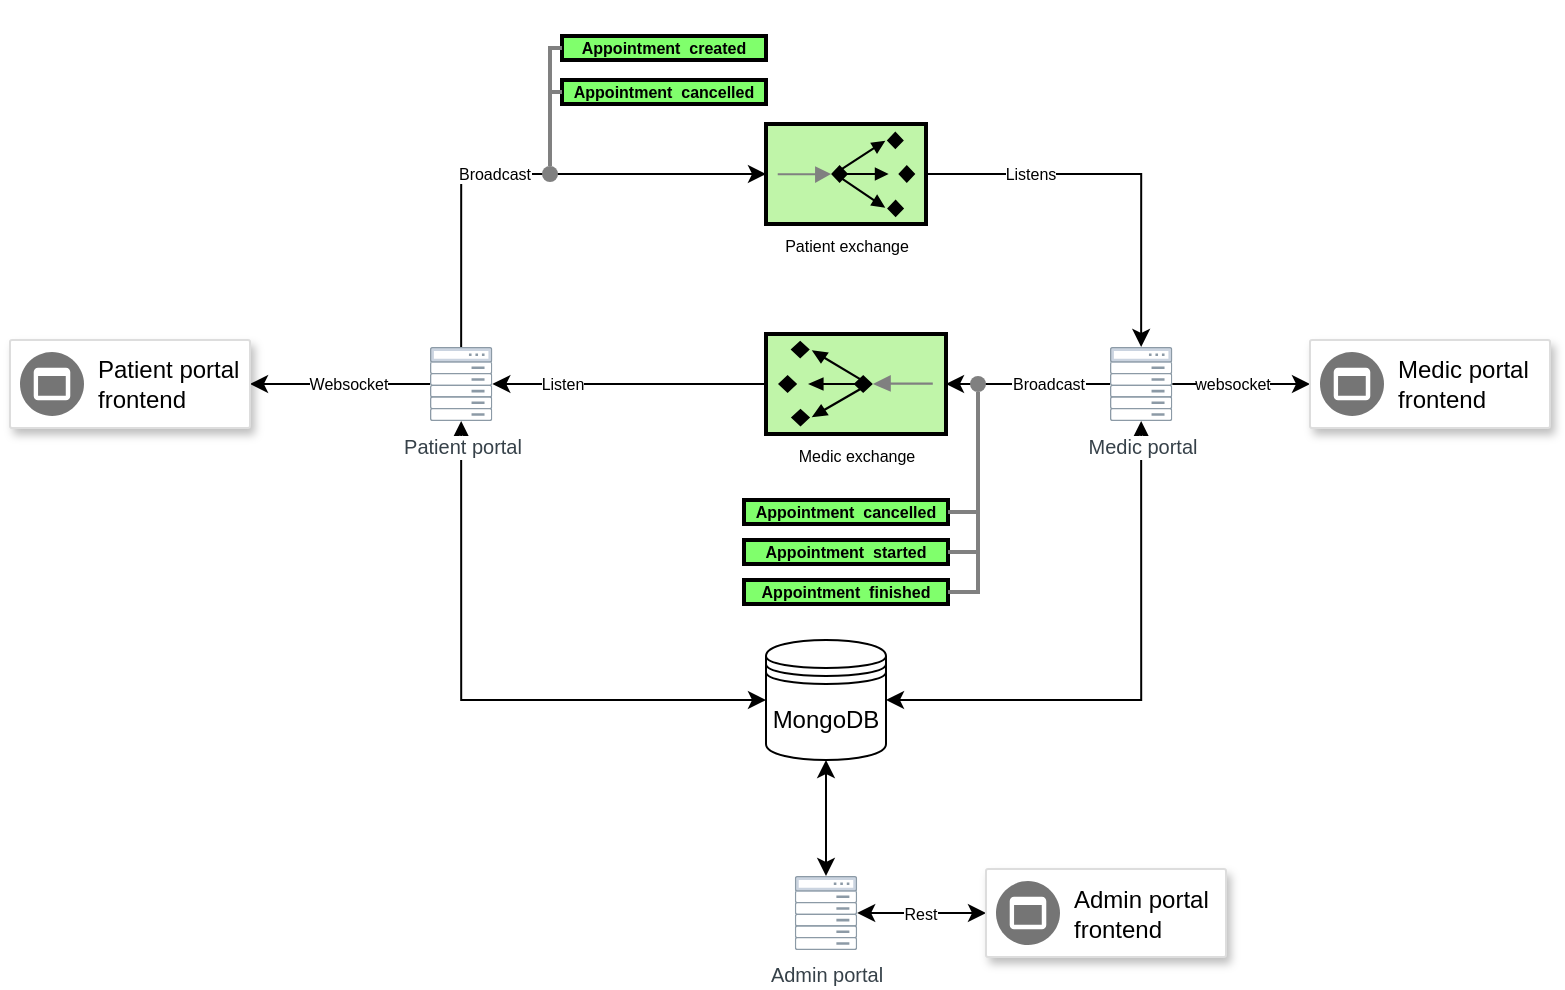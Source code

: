 <mxfile version="21.1.2" type="device">
  <diagram name="Page-1" id="2xuxi8P6u2NM2q9ywe14">
    <mxGraphModel dx="2908" dy="1198" grid="1" gridSize="10" guides="1" tooltips="1" connect="1" arrows="1" fold="1" page="1" pageScale="1" pageWidth="850" pageHeight="1100" math="0" shadow="0">
      <root>
        <mxCell id="0" />
        <mxCell id="1" parent="0" />
        <mxCell id="H2cxrr6tU9Rh5rbVBMr4-10" style="edgeStyle=orthogonalEdgeStyle;rounded=0;orthogonalLoop=1;jettySize=auto;html=1;entryX=0;entryY=0.5;entryDx=0;entryDy=0;entryPerimeter=0;exitX=0.5;exitY=0;exitDx=0;exitDy=0;" edge="1" parent="1" source="H2cxrr6tU9Rh5rbVBMr4-55" target="H2cxrr6tU9Rh5rbVBMr4-9">
          <mxGeometry relative="1" as="geometry">
            <mxPoint x="-600" y="182" as="sourcePoint" />
          </mxGeometry>
        </mxCell>
        <mxCell id="H2cxrr6tU9Rh5rbVBMr4-11" value="Broadcast" style="edgeLabel;html=1;align=center;verticalAlign=middle;resizable=0;points=[];fontSize=8;" vertex="1" connectable="0" parent="H2cxrr6tU9Rh5rbVBMr4-10">
          <mxGeometry x="-0.311" y="1" relative="1" as="geometry">
            <mxPoint x="17" y="-4" as="offset" />
          </mxGeometry>
        </mxCell>
        <mxCell id="H2cxrr6tU9Rh5rbVBMr4-34" style="edgeStyle=orthogonalEdgeStyle;rounded=0;orthogonalLoop=1;jettySize=auto;html=1;exitX=0;exitY=0.5;exitDx=0;exitDy=0;entryX=1;entryY=0.5;entryDx=0;entryDy=0;" edge="1" parent="1" source="H2cxrr6tU9Rh5rbVBMr4-55" target="H2cxrr6tU9Rh5rbVBMr4-32">
          <mxGeometry relative="1" as="geometry">
            <mxPoint x="-630" y="212" as="sourcePoint" />
          </mxGeometry>
        </mxCell>
        <mxCell id="H2cxrr6tU9Rh5rbVBMr4-35" value="Websocket" style="edgeLabel;html=1;align=center;verticalAlign=middle;resizable=0;points=[];fontSize=8;" vertex="1" connectable="0" parent="H2cxrr6tU9Rh5rbVBMr4-34">
          <mxGeometry x="0.112" y="1" relative="1" as="geometry">
            <mxPoint x="9" y="-1" as="offset" />
          </mxGeometry>
        </mxCell>
        <mxCell id="H2cxrr6tU9Rh5rbVBMr4-54" style="edgeStyle=orthogonalEdgeStyle;rounded=0;orthogonalLoop=1;jettySize=auto;html=1;exitX=0.5;exitY=1;exitDx=0;exitDy=0;entryX=0;entryY=0.5;entryDx=0;entryDy=0;startArrow=classic;startFill=1;" edge="1" parent="1" source="H2cxrr6tU9Rh5rbVBMr4-55" target="H2cxrr6tU9Rh5rbVBMr4-51">
          <mxGeometry relative="1" as="geometry">
            <mxPoint x="-600" y="242" as="sourcePoint" />
          </mxGeometry>
        </mxCell>
        <mxCell id="H2cxrr6tU9Rh5rbVBMr4-22" style="edgeStyle=orthogonalEdgeStyle;rounded=0;orthogonalLoop=1;jettySize=auto;html=1;exitX=0;exitY=0.5;exitDx=0;exitDy=0;" edge="1" parent="1" source="H2cxrr6tU9Rh5rbVBMr4-56" target="H2cxrr6tU9Rh5rbVBMr4-7">
          <mxGeometry relative="1" as="geometry">
            <mxPoint x="-282" y="212" as="sourcePoint" />
          </mxGeometry>
        </mxCell>
        <mxCell id="H2cxrr6tU9Rh5rbVBMr4-23" value="Broadcast" style="edgeLabel;html=1;align=center;verticalAlign=middle;resizable=0;points=[];fontSize=8;" vertex="1" connectable="0" parent="H2cxrr6tU9Rh5rbVBMr4-22">
          <mxGeometry x="-0.558" relative="1" as="geometry">
            <mxPoint x="-13" as="offset" />
          </mxGeometry>
        </mxCell>
        <mxCell id="H2cxrr6tU9Rh5rbVBMr4-38" style="edgeStyle=orthogonalEdgeStyle;rounded=0;orthogonalLoop=1;jettySize=auto;html=1;exitX=1;exitY=0.5;exitDx=0;exitDy=0;" edge="1" parent="1" source="H2cxrr6tU9Rh5rbVBMr4-56" target="H2cxrr6tU9Rh5rbVBMr4-36">
          <mxGeometry relative="1" as="geometry">
            <mxPoint x="-222" y="212" as="sourcePoint" />
          </mxGeometry>
        </mxCell>
        <mxCell id="H2cxrr6tU9Rh5rbVBMr4-39" value="websocket" style="edgeLabel;html=1;align=center;verticalAlign=middle;resizable=0;points=[];fontSize=8;" vertex="1" connectable="0" parent="H2cxrr6tU9Rh5rbVBMr4-38">
          <mxGeometry x="-0.248" relative="1" as="geometry">
            <mxPoint x="4" as="offset" />
          </mxGeometry>
        </mxCell>
        <mxCell id="H2cxrr6tU9Rh5rbVBMr4-53" style="edgeStyle=orthogonalEdgeStyle;rounded=0;orthogonalLoop=1;jettySize=auto;html=1;exitX=0.5;exitY=1;exitDx=0;exitDy=0;entryX=1;entryY=0.5;entryDx=0;entryDy=0;startArrow=classic;startFill=1;" edge="1" parent="1" source="H2cxrr6tU9Rh5rbVBMr4-56" target="H2cxrr6tU9Rh5rbVBMr4-51">
          <mxGeometry relative="1" as="geometry">
            <mxPoint x="-252" y="242" as="sourcePoint" />
          </mxGeometry>
        </mxCell>
        <mxCell id="H2cxrr6tU9Rh5rbVBMr4-42" style="edgeStyle=orthogonalEdgeStyle;rounded=0;orthogonalLoop=1;jettySize=auto;html=1;exitX=1;exitY=0.5;exitDx=0;exitDy=0;entryX=0;entryY=0.5;entryDx=0;entryDy=0;startArrow=classic;startFill=1;" edge="1" parent="1" source="H2cxrr6tU9Rh5rbVBMr4-57" target="H2cxrr6tU9Rh5rbVBMr4-40">
          <mxGeometry relative="1" as="geometry">
            <mxPoint x="-382" y="480" as="sourcePoint" />
          </mxGeometry>
        </mxCell>
        <mxCell id="H2cxrr6tU9Rh5rbVBMr4-43" value="Rest" style="edgeLabel;html=1;align=center;verticalAlign=middle;resizable=0;points=[];fontSize=8;" vertex="1" connectable="0" parent="H2cxrr6tU9Rh5rbVBMr4-42">
          <mxGeometry x="0.073" y="-1" relative="1" as="geometry">
            <mxPoint x="-3" y="-1" as="offset" />
          </mxGeometry>
        </mxCell>
        <mxCell id="H2cxrr6tU9Rh5rbVBMr4-52" style="edgeStyle=orthogonalEdgeStyle;rounded=0;orthogonalLoop=1;jettySize=auto;html=1;exitX=0.5;exitY=0;exitDx=0;exitDy=0;entryX=0.5;entryY=1;entryDx=0;entryDy=0;startArrow=classic;startFill=1;" edge="1" parent="1" source="H2cxrr6tU9Rh5rbVBMr4-57" target="H2cxrr6tU9Rh5rbVBMr4-51">
          <mxGeometry relative="1" as="geometry">
            <mxPoint x="-412" y="450" as="sourcePoint" />
          </mxGeometry>
        </mxCell>
        <mxCell id="H2cxrr6tU9Rh5rbVBMr4-20" style="edgeStyle=orthogonalEdgeStyle;rounded=0;orthogonalLoop=1;jettySize=auto;html=1;exitX=1;exitY=0.5;exitDx=0;exitDy=0;exitPerimeter=0;" edge="1" parent="1" source="H2cxrr6tU9Rh5rbVBMr4-7" target="H2cxrr6tU9Rh5rbVBMr4-55">
          <mxGeometry relative="1" as="geometry">
            <mxPoint x="-570" y="212" as="targetPoint" />
          </mxGeometry>
        </mxCell>
        <mxCell id="H2cxrr6tU9Rh5rbVBMr4-21" value="Listen" style="edgeLabel;html=1;align=center;verticalAlign=middle;resizable=0;points=[];fontSize=8;" vertex="1" connectable="0" parent="H2cxrr6tU9Rh5rbVBMr4-20">
          <mxGeometry x="0.489" relative="1" as="geometry">
            <mxPoint as="offset" />
          </mxGeometry>
        </mxCell>
        <mxCell id="H2cxrr6tU9Rh5rbVBMr4-7" value="Medic exchange" style="fillColor=#c0f5a9;dashed=0;outlineConnect=0;strokeWidth=2;html=1;align=center;fontSize=8;verticalLabelPosition=bottom;verticalAlign=top;shape=mxgraph.eip.message_dispatcher;direction=west;" vertex="1" parent="1">
          <mxGeometry x="-442" y="187" width="90" height="50" as="geometry" />
        </mxCell>
        <mxCell id="H2cxrr6tU9Rh5rbVBMr4-18" style="edgeStyle=orthogonalEdgeStyle;rounded=0;orthogonalLoop=1;jettySize=auto;html=1;exitX=1;exitY=0.5;exitDx=0;exitDy=0;exitPerimeter=0;entryX=0.5;entryY=0;entryDx=0;entryDy=0;" edge="1" parent="1" source="H2cxrr6tU9Rh5rbVBMr4-9" target="H2cxrr6tU9Rh5rbVBMr4-56">
          <mxGeometry relative="1" as="geometry">
            <mxPoint x="-252" y="182" as="targetPoint" />
          </mxGeometry>
        </mxCell>
        <mxCell id="H2cxrr6tU9Rh5rbVBMr4-19" value="Listens" style="edgeLabel;html=1;align=center;verticalAlign=middle;resizable=0;points=[];fontSize=8;" vertex="1" connectable="0" parent="H2cxrr6tU9Rh5rbVBMr4-18">
          <mxGeometry x="-0.091" relative="1" as="geometry">
            <mxPoint x="-36" as="offset" />
          </mxGeometry>
        </mxCell>
        <mxCell id="H2cxrr6tU9Rh5rbVBMr4-9" value="Patient exchange" style="fillColor=#c0f5a9;dashed=0;outlineConnect=0;strokeWidth=2;html=1;align=center;fontSize=8;verticalLabelPosition=bottom;verticalAlign=top;shape=mxgraph.eip.message_dispatcher;direction=east;" vertex="1" parent="1">
          <mxGeometry x="-442" y="82" width="80" height="50" as="geometry" />
        </mxCell>
        <mxCell id="H2cxrr6tU9Rh5rbVBMr4-17" value="" style="group" vertex="1" connectable="0" parent="1">
          <mxGeometry x="-560" y="20" width="118" height="52" as="geometry" />
        </mxCell>
        <mxCell id="H2cxrr6tU9Rh5rbVBMr4-14" value="Appointment&amp;nbsp; created" style="strokeWidth=2;dashed=0;align=center;fontSize=8;shape=rect;fillColor=#80FF6C;fontStyle=1;whiteSpace=wrap;html=1;" vertex="1" parent="H2cxrr6tU9Rh5rbVBMr4-17">
          <mxGeometry x="16" y="18" width="102" height="12" as="geometry" />
        </mxCell>
        <mxCell id="H2cxrr6tU9Rh5rbVBMr4-15" value="Appointment&amp;nbsp; cancelled" style="strokeWidth=2;dashed=0;align=center;fontSize=8;shape=rect;fillColor=#80FF6C;fontStyle=1;whiteSpace=wrap;html=1;" vertex="1" parent="H2cxrr6tU9Rh5rbVBMr4-17">
          <mxGeometry x="16" y="40" width="102" height="12" as="geometry" />
        </mxCell>
        <mxCell id="H2cxrr6tU9Rh5rbVBMr4-32" value="" style="strokeColor=#dddddd;shadow=1;strokeWidth=1;rounded=1;absoluteArcSize=1;arcSize=2;" vertex="1" parent="1">
          <mxGeometry x="-820" y="190" width="120" height="44" as="geometry" />
        </mxCell>
        <mxCell id="H2cxrr6tU9Rh5rbVBMr4-33" value="Patient portal &lt;br&gt;frontend" style="sketch=0;dashed=0;connectable=0;html=1;fillColor=#757575;strokeColor=none;shape=mxgraph.gcp2.frontend_platform_services;part=1;labelPosition=right;verticalLabelPosition=middle;align=left;verticalAlign=middle;spacingLeft=5;fontSize=12;" vertex="1" parent="H2cxrr6tU9Rh5rbVBMr4-32">
          <mxGeometry y="0.5" width="32" height="32" relative="1" as="geometry">
            <mxPoint x="5" y="-16" as="offset" />
          </mxGeometry>
        </mxCell>
        <mxCell id="H2cxrr6tU9Rh5rbVBMr4-36" value="" style="strokeColor=#dddddd;shadow=1;strokeWidth=1;rounded=1;absoluteArcSize=1;arcSize=2;" vertex="1" parent="1">
          <mxGeometry x="-170" y="190" width="120" height="44" as="geometry" />
        </mxCell>
        <mxCell id="H2cxrr6tU9Rh5rbVBMr4-37" value="Medic portal &lt;br&gt;frontend" style="sketch=0;dashed=0;connectable=0;html=1;fillColor=#757575;strokeColor=none;shape=mxgraph.gcp2.frontend_platform_services;part=1;labelPosition=right;verticalLabelPosition=middle;align=left;verticalAlign=middle;spacingLeft=5;fontSize=12;" vertex="1" parent="H2cxrr6tU9Rh5rbVBMr4-36">
          <mxGeometry y="0.5" width="32" height="32" relative="1" as="geometry">
            <mxPoint x="5" y="-16" as="offset" />
          </mxGeometry>
        </mxCell>
        <mxCell id="H2cxrr6tU9Rh5rbVBMr4-40" value="" style="strokeColor=#dddddd;shadow=1;strokeWidth=1;rounded=1;absoluteArcSize=1;arcSize=2;" vertex="1" parent="1">
          <mxGeometry x="-332" y="454.5" width="120" height="44" as="geometry" />
        </mxCell>
        <mxCell id="H2cxrr6tU9Rh5rbVBMr4-41" value="Admin portal&lt;br&gt;frontend" style="sketch=0;dashed=0;connectable=0;html=1;fillColor=#757575;strokeColor=none;shape=mxgraph.gcp2.frontend_platform_services;part=1;labelPosition=right;verticalLabelPosition=middle;align=left;verticalAlign=middle;spacingLeft=5;fontSize=12;" vertex="1" parent="H2cxrr6tU9Rh5rbVBMr4-40">
          <mxGeometry y="0.5" width="32" height="32" relative="1" as="geometry">
            <mxPoint x="5" y="-16" as="offset" />
          </mxGeometry>
        </mxCell>
        <mxCell id="H2cxrr6tU9Rh5rbVBMr4-25" value="" style="strokeWidth=2;dashed=0;align=center;fontSize=8;shape=ellipse;fillColor=#808080;strokeColor=none;" vertex="1" parent="1">
          <mxGeometry x="-340" y="208" width="8" height="8" as="geometry" />
        </mxCell>
        <mxCell id="H2cxrr6tU9Rh5rbVBMr4-26" value="Appointment&amp;nbsp; cancelled" style="strokeWidth=2;dashed=0;align=center;fontSize=8;shape=rect;fillColor=#80FF6C;fontStyle=1;whiteSpace=wrap;html=1;" vertex="1" parent="1">
          <mxGeometry x="-453" y="270" width="102" height="12" as="geometry" />
        </mxCell>
        <mxCell id="H2cxrr6tU9Rh5rbVBMr4-27" value="" style="edgeStyle=orthogonalEdgeStyle;rounded=0;exitX=1;exitY=0.5;endArrow=none;dashed=0;html=1;strokeColor=#808080;strokeWidth=2;exitDx=0;exitDy=0;" edge="1" parent="1" source="H2cxrr6tU9Rh5rbVBMr4-26" target="H2cxrr6tU9Rh5rbVBMr4-25">
          <mxGeometry relative="1" as="geometry" />
        </mxCell>
        <mxCell id="H2cxrr6tU9Rh5rbVBMr4-28" value="Appointment&amp;nbsp; started" style="strokeWidth=2;dashed=0;align=center;fontSize=8;shape=rect;fillColor=#80FF6C;fontStyle=1;whiteSpace=wrap;html=1;" vertex="1" parent="1">
          <mxGeometry x="-453" y="290" width="102" height="12" as="geometry" />
        </mxCell>
        <mxCell id="H2cxrr6tU9Rh5rbVBMr4-29" value="" style="edgeStyle=orthogonalEdgeStyle;rounded=0;exitX=1;exitY=0.5;endArrow=none;dashed=0;html=1;strokeColor=#808080;strokeWidth=2;exitDx=0;exitDy=0;entryX=0.5;entryY=1;entryDx=0;entryDy=0;" edge="1" parent="1" source="H2cxrr6tU9Rh5rbVBMr4-28" target="H2cxrr6tU9Rh5rbVBMr4-25">
          <mxGeometry relative="1" as="geometry">
            <mxPoint x="-340" y="288" as="sourcePoint" />
            <mxPoint x="-350" y="276" as="targetPoint" />
          </mxGeometry>
        </mxCell>
        <mxCell id="H2cxrr6tU9Rh5rbVBMr4-30" value="Appointment&amp;nbsp; finished" style="strokeWidth=2;dashed=0;align=center;fontSize=8;shape=rect;fillColor=#80FF6C;fontStyle=1;whiteSpace=wrap;html=1;" vertex="1" parent="1">
          <mxGeometry x="-453" y="310" width="102" height="12" as="geometry" />
        </mxCell>
        <mxCell id="H2cxrr6tU9Rh5rbVBMr4-31" value="" style="edgeStyle=orthogonalEdgeStyle;rounded=0;exitX=1;exitY=0.5;endArrow=none;dashed=0;html=1;strokeColor=#808080;strokeWidth=2;exitDx=0;exitDy=0;entryX=0.5;entryY=1;entryDx=0;entryDy=0;" edge="1" parent="1" source="H2cxrr6tU9Rh5rbVBMr4-30" target="H2cxrr6tU9Rh5rbVBMr4-25">
          <mxGeometry relative="1" as="geometry">
            <mxPoint x="-330" y="312" as="sourcePoint" />
            <mxPoint x="-340" y="278" as="targetPoint" />
          </mxGeometry>
        </mxCell>
        <mxCell id="H2cxrr6tU9Rh5rbVBMr4-13" value="" style="strokeWidth=2;dashed=0;align=center;fontSize=8;shape=ellipse;fillColor=#808080;strokeColor=none;" vertex="1" parent="1">
          <mxGeometry x="-554" y="103" width="8" height="8" as="geometry" />
        </mxCell>
        <mxCell id="H2cxrr6tU9Rh5rbVBMr4-12" value="" style="edgeStyle=orthogonalEdgeStyle;rounded=0;exitX=0;exitY=0.5;endArrow=none;dashed=0;html=1;strokeColor=#808080;strokeWidth=2;" edge="1" source="H2cxrr6tU9Rh5rbVBMr4-14" target="H2cxrr6tU9Rh5rbVBMr4-13" parent="1">
          <mxGeometry relative="1" as="geometry">
            <Array as="points">
              <mxPoint x="-550" y="44" />
            </Array>
          </mxGeometry>
        </mxCell>
        <mxCell id="H2cxrr6tU9Rh5rbVBMr4-16" value="" style="edgeStyle=orthogonalEdgeStyle;rounded=0;exitX=0;exitY=0.5;endArrow=none;dashed=0;html=1;strokeColor=#808080;strokeWidth=2;exitDx=0;exitDy=0;entryX=0.5;entryY=0;entryDx=0;entryDy=0;" edge="1" parent="1" source="H2cxrr6tU9Rh5rbVBMr4-15" target="H2cxrr6tU9Rh5rbVBMr4-13">
          <mxGeometry relative="1" as="geometry">
            <mxPoint x="-570" y="158" as="sourcePoint" />
            <mxPoint x="-580" y="146" as="targetPoint" />
            <Array as="points">
              <mxPoint x="-550" y="66" />
            </Array>
          </mxGeometry>
        </mxCell>
        <mxCell id="H2cxrr6tU9Rh5rbVBMr4-51" value="MongoDB" style="shape=datastore;whiteSpace=wrap;html=1;" vertex="1" parent="1">
          <mxGeometry x="-442" y="340" width="60" height="60" as="geometry" />
        </mxCell>
        <mxCell id="H2cxrr6tU9Rh5rbVBMr4-55" value="Patient portal" style="image;aspect=fixed;perimeter=ellipsePerimeter;html=1;align=center;fontSize=10;verticalAlign=top;fontColor=#364149;shadow=0;dashed=0;image=img/lib/cumulus/rack_bare_metal.svg;" vertex="1" parent="1">
          <mxGeometry x="-610" y="193.5" width="31.16" height="37" as="geometry" />
        </mxCell>
        <mxCell id="H2cxrr6tU9Rh5rbVBMr4-56" value="Medic portal" style="image;aspect=fixed;perimeter=ellipsePerimeter;html=1;align=center;fontSize=10;verticalAlign=top;fontColor=#364149;shadow=0;dashed=0;image=img/lib/cumulus/rack_bare_metal.svg;" vertex="1" parent="1">
          <mxGeometry x="-270" y="193.5" width="31.16" height="37" as="geometry" />
        </mxCell>
        <mxCell id="H2cxrr6tU9Rh5rbVBMr4-57" value="Admin portal" style="image;aspect=fixed;perimeter=ellipsePerimeter;html=1;align=center;fontSize=10;verticalAlign=top;fontColor=#364149;shadow=0;dashed=0;image=img/lib/cumulus/rack_bare_metal.svg;" vertex="1" parent="1">
          <mxGeometry x="-427.58" y="458" width="31.16" height="37" as="geometry" />
        </mxCell>
      </root>
    </mxGraphModel>
  </diagram>
</mxfile>
